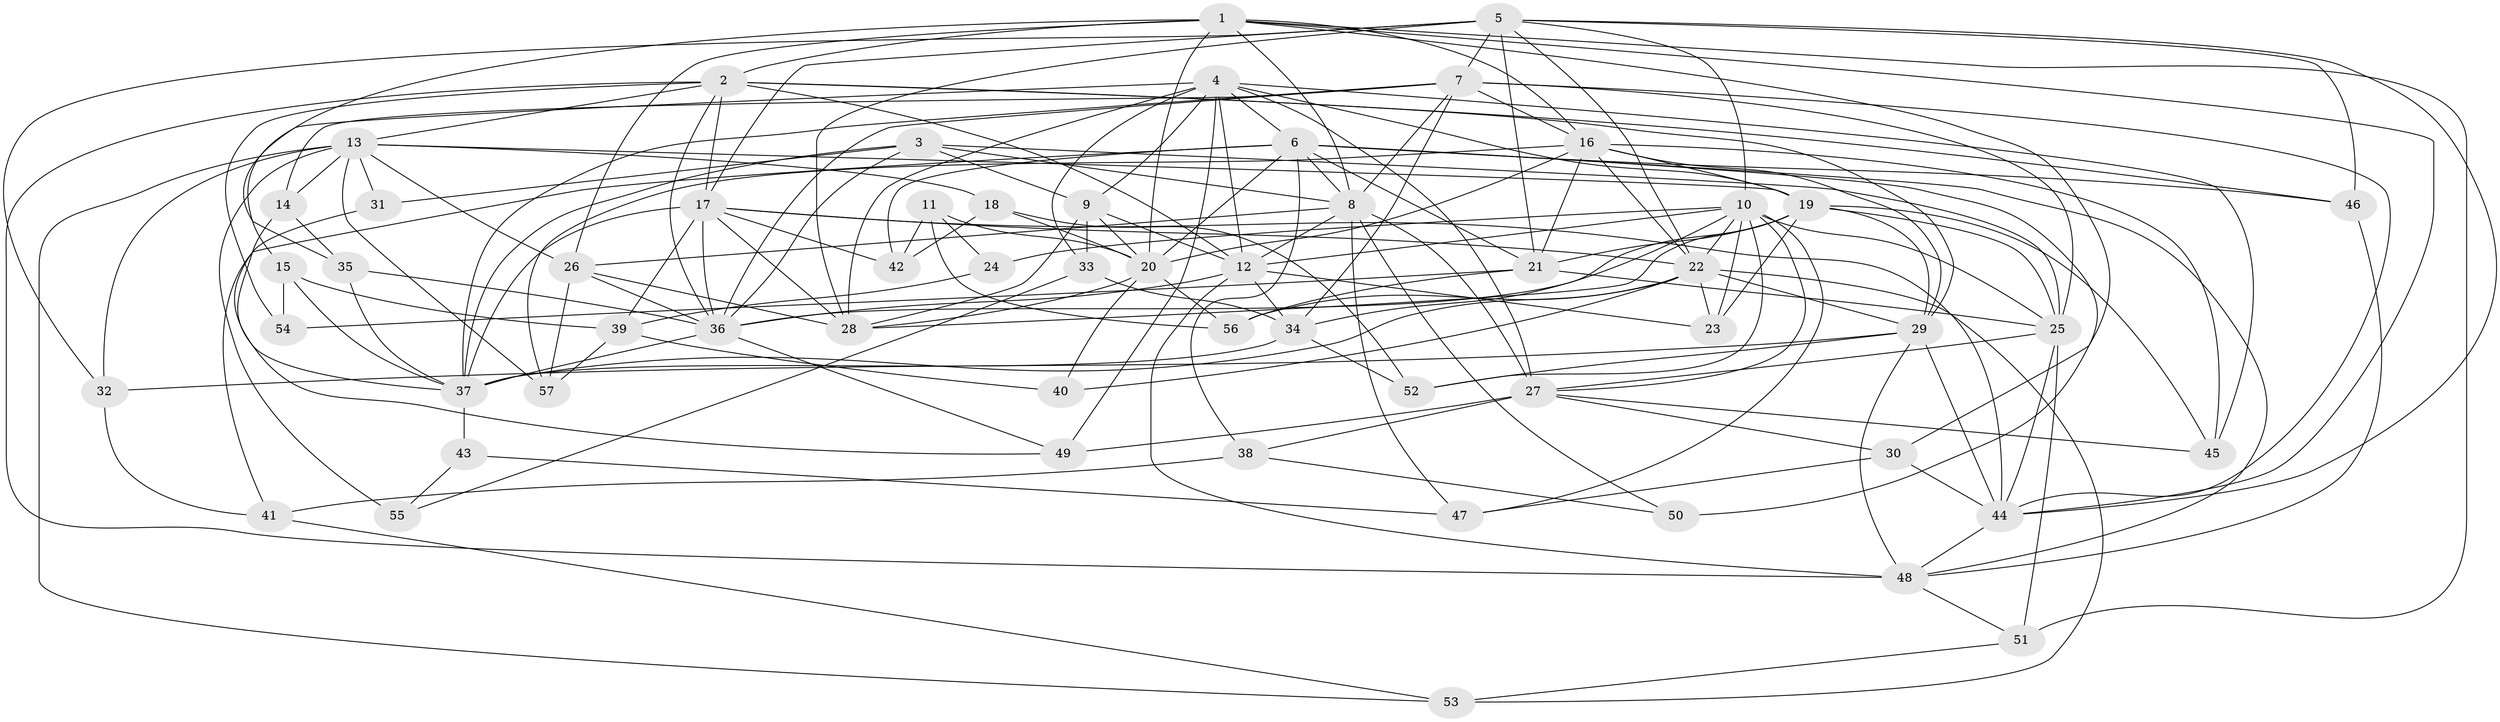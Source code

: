 // original degree distribution, {4: 1.0}
// Generated by graph-tools (version 1.1) at 2025/53/03/04/25 22:53:46]
// undirected, 57 vertices, 174 edges
graph export_dot {
  node [color=gray90,style=filled];
  1;
  2;
  3;
  4;
  5;
  6;
  7;
  8;
  9;
  10;
  11;
  12;
  13;
  14;
  15;
  16;
  17;
  18;
  19;
  20;
  21;
  22;
  23;
  24;
  25;
  26;
  27;
  28;
  29;
  30;
  31;
  32;
  33;
  34;
  35;
  36;
  37;
  38;
  39;
  40;
  41;
  42;
  43;
  44;
  45;
  46;
  47;
  48;
  49;
  50;
  51;
  52;
  53;
  54;
  55;
  56;
  57;
  1 -- 2 [weight=1.0];
  1 -- 8 [weight=1.0];
  1 -- 16 [weight=1.0];
  1 -- 20 [weight=2.0];
  1 -- 26 [weight=1.0];
  1 -- 30 [weight=1.0];
  1 -- 35 [weight=1.0];
  1 -- 44 [weight=1.0];
  1 -- 51 [weight=1.0];
  2 -- 12 [weight=2.0];
  2 -- 13 [weight=1.0];
  2 -- 17 [weight=1.0];
  2 -- 29 [weight=1.0];
  2 -- 36 [weight=1.0];
  2 -- 46 [weight=1.0];
  2 -- 48 [weight=1.0];
  2 -- 54 [weight=1.0];
  3 -- 8 [weight=1.0];
  3 -- 9 [weight=1.0];
  3 -- 25 [weight=1.0];
  3 -- 31 [weight=1.0];
  3 -- 36 [weight=1.0];
  3 -- 37 [weight=1.0];
  4 -- 6 [weight=1.0];
  4 -- 9 [weight=1.0];
  4 -- 12 [weight=2.0];
  4 -- 15 [weight=1.0];
  4 -- 19 [weight=1.0];
  4 -- 27 [weight=1.0];
  4 -- 28 [weight=2.0];
  4 -- 33 [weight=1.0];
  4 -- 45 [weight=1.0];
  4 -- 49 [weight=1.0];
  5 -- 7 [weight=1.0];
  5 -- 10 [weight=1.0];
  5 -- 17 [weight=2.0];
  5 -- 21 [weight=1.0];
  5 -- 22 [weight=1.0];
  5 -- 28 [weight=1.0];
  5 -- 32 [weight=1.0];
  5 -- 44 [weight=1.0];
  5 -- 46 [weight=1.0];
  6 -- 8 [weight=2.0];
  6 -- 20 [weight=1.0];
  6 -- 21 [weight=1.0];
  6 -- 38 [weight=1.0];
  6 -- 41 [weight=1.0];
  6 -- 42 [weight=1.0];
  6 -- 46 [weight=1.0];
  6 -- 48 [weight=1.0];
  6 -- 50 [weight=2.0];
  7 -- 8 [weight=1.0];
  7 -- 14 [weight=1.0];
  7 -- 16 [weight=2.0];
  7 -- 25 [weight=1.0];
  7 -- 34 [weight=1.0];
  7 -- 36 [weight=1.0];
  7 -- 37 [weight=1.0];
  7 -- 44 [weight=1.0];
  8 -- 12 [weight=1.0];
  8 -- 26 [weight=1.0];
  8 -- 27 [weight=3.0];
  8 -- 47 [weight=1.0];
  8 -- 50 [weight=1.0];
  9 -- 12 [weight=1.0];
  9 -- 20 [weight=1.0];
  9 -- 28 [weight=1.0];
  9 -- 33 [weight=1.0];
  10 -- 12 [weight=1.0];
  10 -- 22 [weight=1.0];
  10 -- 23 [weight=1.0];
  10 -- 24 [weight=2.0];
  10 -- 25 [weight=1.0];
  10 -- 27 [weight=1.0];
  10 -- 34 [weight=2.0];
  10 -- 47 [weight=1.0];
  10 -- 52 [weight=1.0];
  11 -- 20 [weight=1.0];
  11 -- 24 [weight=1.0];
  11 -- 42 [weight=1.0];
  11 -- 56 [weight=1.0];
  12 -- 23 [weight=1.0];
  12 -- 34 [weight=1.0];
  12 -- 36 [weight=1.0];
  12 -- 48 [weight=2.0];
  13 -- 14 [weight=1.0];
  13 -- 18 [weight=1.0];
  13 -- 19 [weight=1.0];
  13 -- 26 [weight=1.0];
  13 -- 31 [weight=2.0];
  13 -- 32 [weight=1.0];
  13 -- 53 [weight=1.0];
  13 -- 55 [weight=2.0];
  13 -- 57 [weight=1.0];
  14 -- 35 [weight=1.0];
  14 -- 37 [weight=1.0];
  15 -- 37 [weight=1.0];
  15 -- 39 [weight=1.0];
  15 -- 54 [weight=1.0];
  16 -- 19 [weight=1.0];
  16 -- 20 [weight=1.0];
  16 -- 21 [weight=1.0];
  16 -- 22 [weight=1.0];
  16 -- 29 [weight=1.0];
  16 -- 45 [weight=1.0];
  16 -- 57 [weight=1.0];
  17 -- 22 [weight=1.0];
  17 -- 28 [weight=1.0];
  17 -- 36 [weight=1.0];
  17 -- 37 [weight=1.0];
  17 -- 39 [weight=3.0];
  17 -- 42 [weight=1.0];
  17 -- 44 [weight=1.0];
  18 -- 20 [weight=1.0];
  18 -- 42 [weight=1.0];
  18 -- 52 [weight=1.0];
  19 -- 21 [weight=1.0];
  19 -- 23 [weight=1.0];
  19 -- 25 [weight=1.0];
  19 -- 28 [weight=1.0];
  19 -- 29 [weight=1.0];
  19 -- 36 [weight=1.0];
  19 -- 45 [weight=1.0];
  20 -- 28 [weight=1.0];
  20 -- 40 [weight=1.0];
  20 -- 56 [weight=1.0];
  21 -- 25 [weight=1.0];
  21 -- 54 [weight=2.0];
  21 -- 56 [weight=1.0];
  22 -- 23 [weight=1.0];
  22 -- 29 [weight=1.0];
  22 -- 37 [weight=1.0];
  22 -- 40 [weight=1.0];
  22 -- 53 [weight=1.0];
  22 -- 56 [weight=1.0];
  24 -- 39 [weight=1.0];
  25 -- 27 [weight=1.0];
  25 -- 44 [weight=1.0];
  25 -- 51 [weight=1.0];
  26 -- 28 [weight=1.0];
  26 -- 36 [weight=1.0];
  26 -- 57 [weight=1.0];
  27 -- 30 [weight=1.0];
  27 -- 38 [weight=1.0];
  27 -- 45 [weight=1.0];
  27 -- 49 [weight=1.0];
  29 -- 32 [weight=1.0];
  29 -- 44 [weight=1.0];
  29 -- 48 [weight=1.0];
  29 -- 52 [weight=1.0];
  30 -- 44 [weight=1.0];
  30 -- 47 [weight=1.0];
  31 -- 49 [weight=1.0];
  32 -- 41 [weight=1.0];
  33 -- 34 [weight=1.0];
  33 -- 55 [weight=1.0];
  34 -- 37 [weight=2.0];
  34 -- 52 [weight=1.0];
  35 -- 36 [weight=1.0];
  35 -- 37 [weight=1.0];
  36 -- 37 [weight=1.0];
  36 -- 49 [weight=1.0];
  37 -- 43 [weight=2.0];
  38 -- 41 [weight=1.0];
  38 -- 50 [weight=1.0];
  39 -- 40 [weight=2.0];
  39 -- 57 [weight=1.0];
  41 -- 53 [weight=1.0];
  43 -- 47 [weight=1.0];
  43 -- 55 [weight=1.0];
  44 -- 48 [weight=1.0];
  46 -- 48 [weight=1.0];
  48 -- 51 [weight=1.0];
  51 -- 53 [weight=1.0];
}
